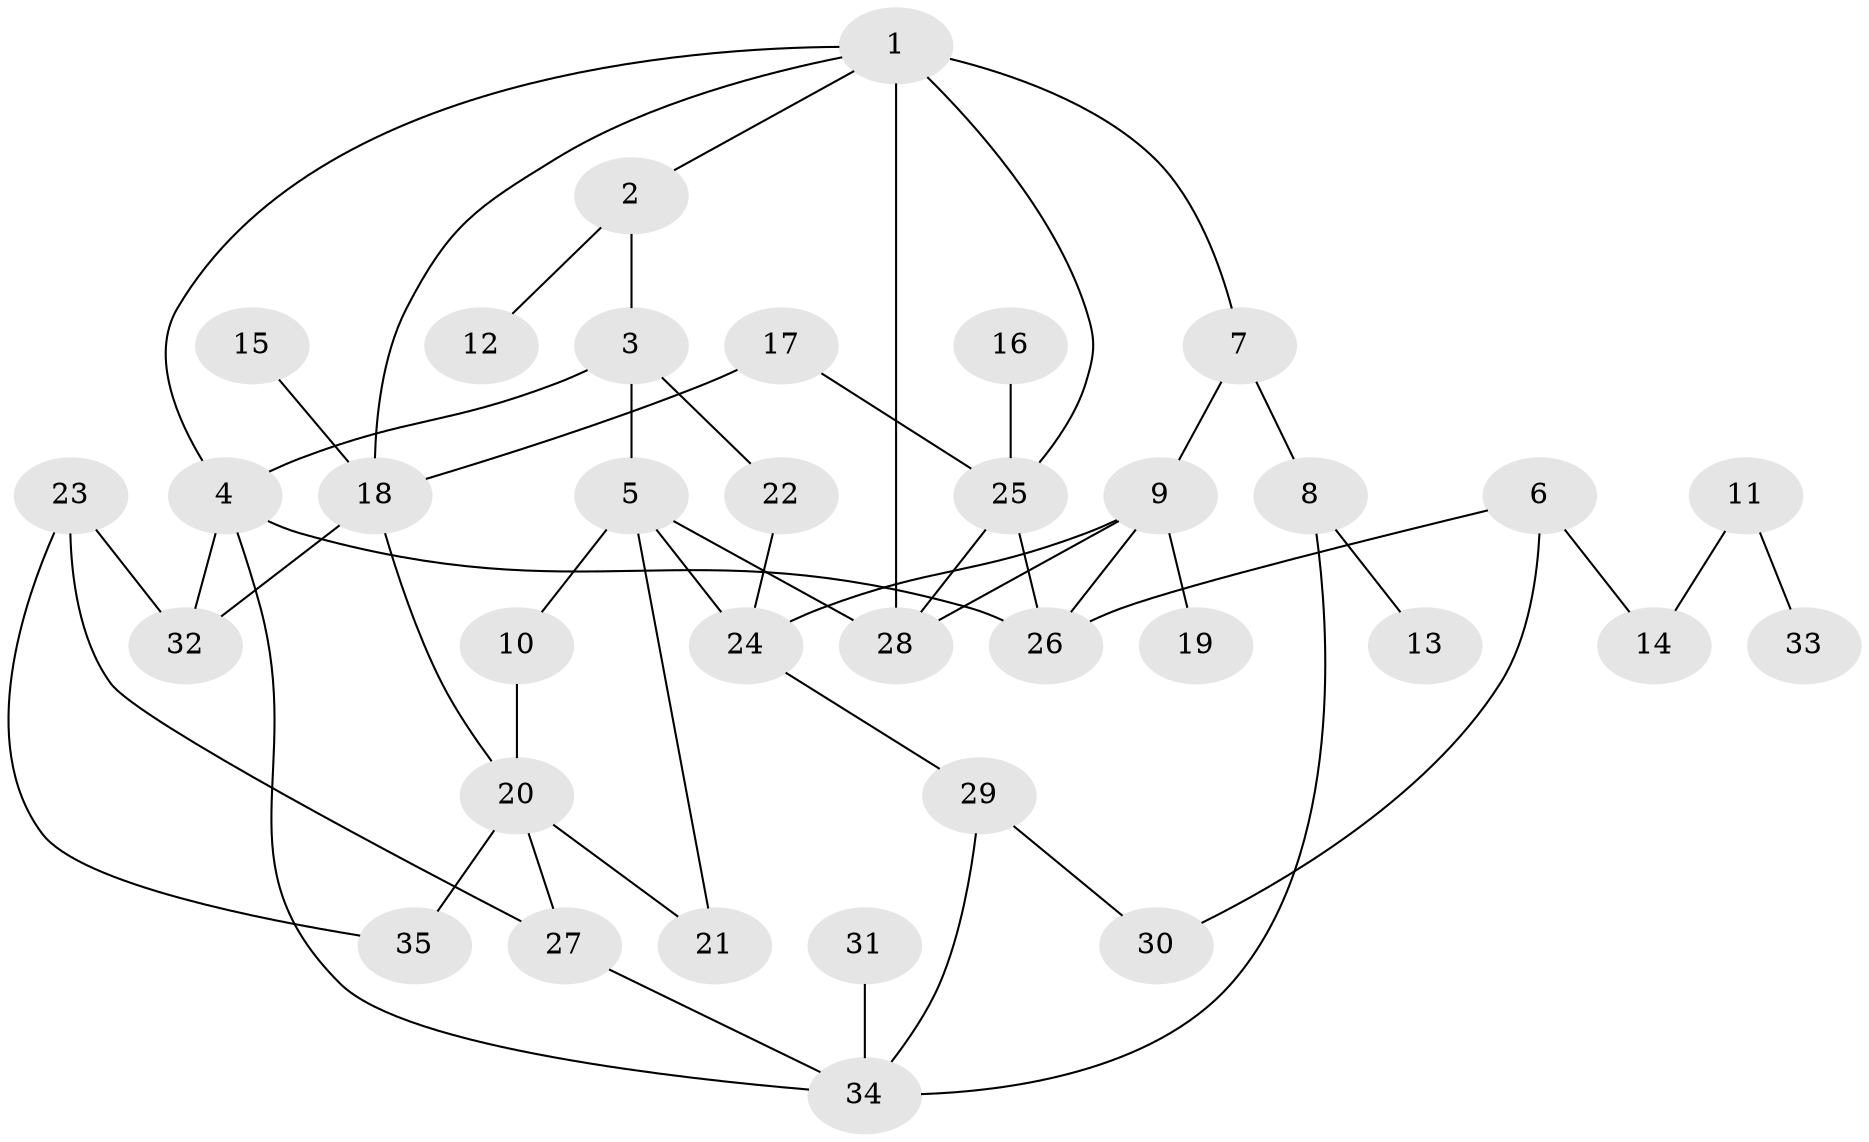 // original degree distribution, {6: 0.05714285714285714, 3: 0.24285714285714285, 5: 0.04285714285714286, 4: 0.1, 2: 0.3, 1: 0.2571428571428571}
// Generated by graph-tools (version 1.1) at 2025/01/03/09/25 03:01:01]
// undirected, 35 vertices, 52 edges
graph export_dot {
graph [start="1"]
  node [color=gray90,style=filled];
  1;
  2;
  3;
  4;
  5;
  6;
  7;
  8;
  9;
  10;
  11;
  12;
  13;
  14;
  15;
  16;
  17;
  18;
  19;
  20;
  21;
  22;
  23;
  24;
  25;
  26;
  27;
  28;
  29;
  30;
  31;
  32;
  33;
  34;
  35;
  1 -- 2 [weight=1.0];
  1 -- 4 [weight=1.0];
  1 -- 7 [weight=1.0];
  1 -- 18 [weight=1.0];
  1 -- 25 [weight=2.0];
  1 -- 28 [weight=1.0];
  2 -- 3 [weight=1.0];
  2 -- 12 [weight=1.0];
  3 -- 4 [weight=1.0];
  3 -- 5 [weight=1.0];
  3 -- 22 [weight=1.0];
  4 -- 26 [weight=1.0];
  4 -- 32 [weight=1.0];
  4 -- 34 [weight=1.0];
  5 -- 10 [weight=1.0];
  5 -- 21 [weight=1.0];
  5 -- 24 [weight=1.0];
  5 -- 28 [weight=2.0];
  6 -- 14 [weight=1.0];
  6 -- 26 [weight=1.0];
  6 -- 30 [weight=1.0];
  7 -- 8 [weight=1.0];
  7 -- 9 [weight=1.0];
  8 -- 13 [weight=1.0];
  8 -- 34 [weight=1.0];
  9 -- 19 [weight=1.0];
  9 -- 24 [weight=1.0];
  9 -- 26 [weight=1.0];
  9 -- 28 [weight=1.0];
  10 -- 20 [weight=1.0];
  11 -- 14 [weight=1.0];
  11 -- 33 [weight=1.0];
  15 -- 18 [weight=1.0];
  16 -- 25 [weight=1.0];
  17 -- 18 [weight=1.0];
  17 -- 25 [weight=1.0];
  18 -- 20 [weight=1.0];
  18 -- 32 [weight=1.0];
  20 -- 21 [weight=1.0];
  20 -- 27 [weight=1.0];
  20 -- 35 [weight=1.0];
  22 -- 24 [weight=1.0];
  23 -- 27 [weight=1.0];
  23 -- 32 [weight=1.0];
  23 -- 35 [weight=1.0];
  24 -- 29 [weight=1.0];
  25 -- 26 [weight=1.0];
  25 -- 28 [weight=1.0];
  27 -- 34 [weight=1.0];
  29 -- 30 [weight=1.0];
  29 -- 34 [weight=1.0];
  31 -- 34 [weight=1.0];
}
